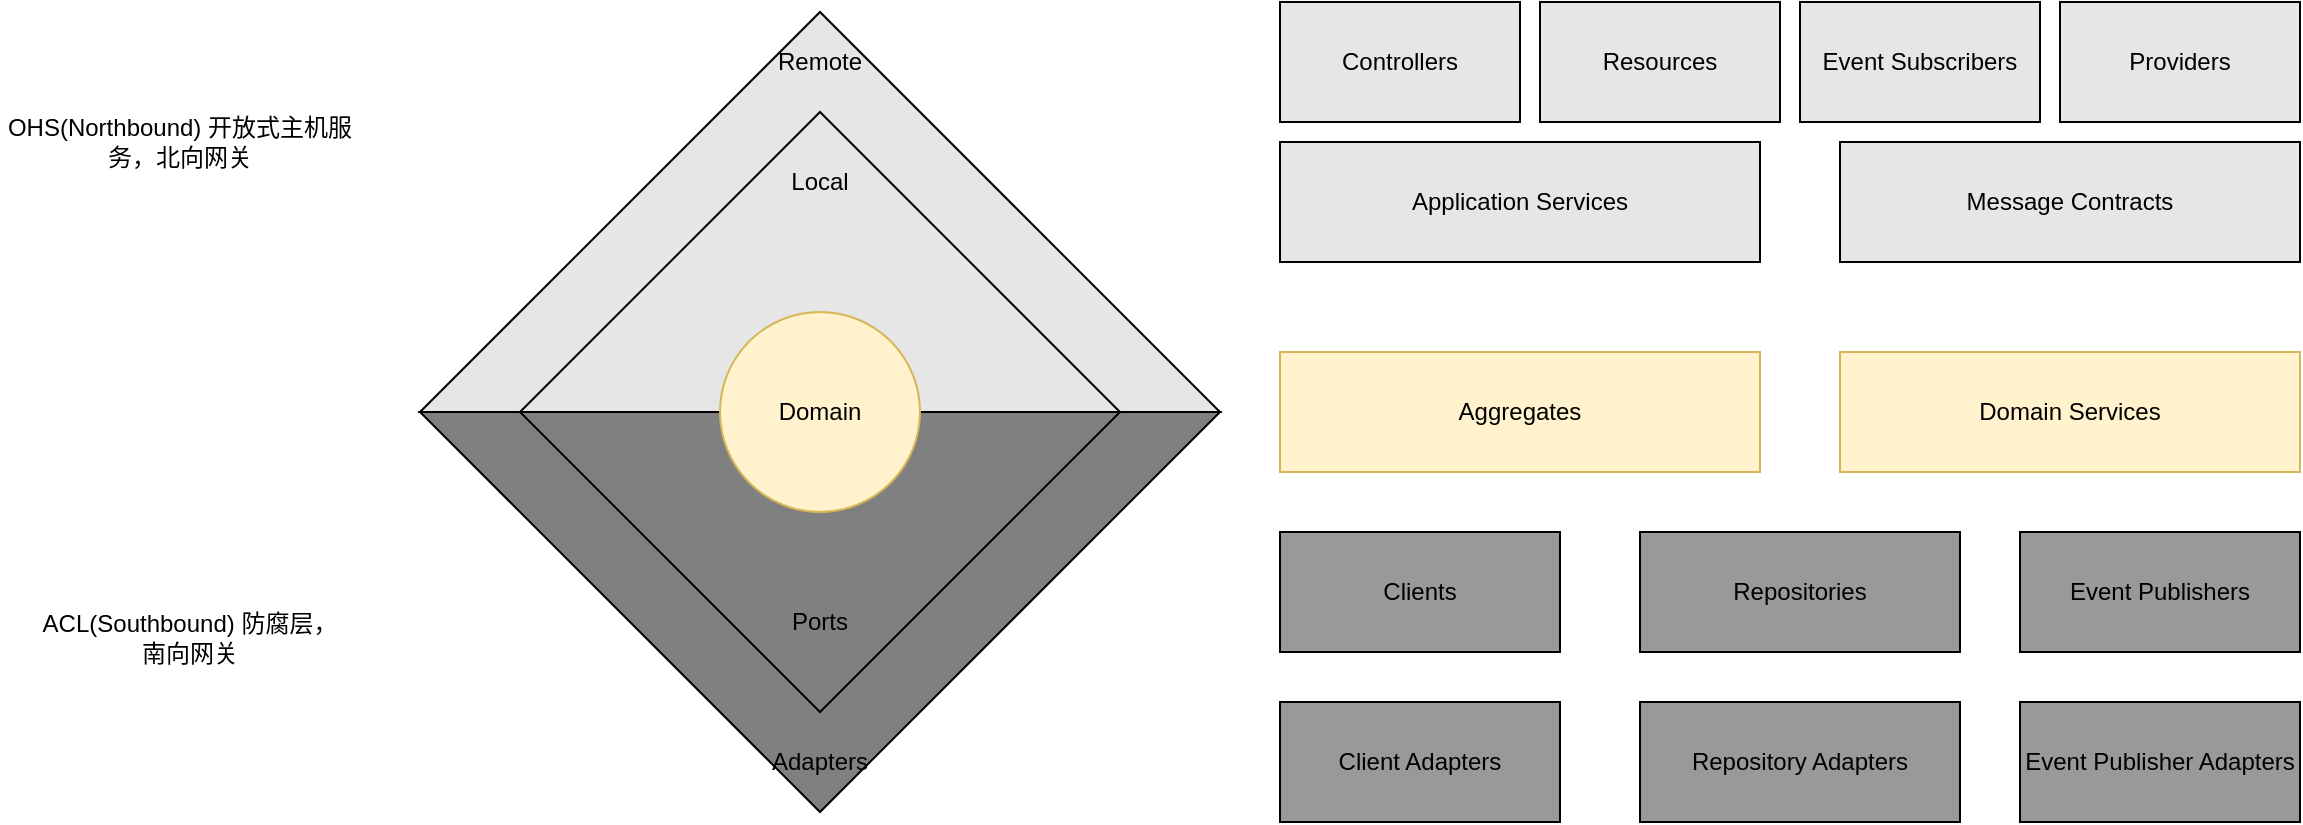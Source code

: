 <mxfile version="17.1.0" type="github">
  <diagram id="EE5q9Zw0YjwjQQa2TiFf" name="Page-1">
    <mxGraphModel dx="1038" dy="539" grid="1" gridSize="10" guides="1" tooltips="1" connect="1" arrows="1" fold="1" page="1" pageScale="1" pageWidth="827" pageHeight="1169" math="0" shadow="0">
      <root>
        <mxCell id="0" />
        <mxCell id="1" parent="0" />
        <mxCell id="SJcmdIhSEkrMvVB994n2-13" value="" style="triangle;whiteSpace=wrap;html=1;sketch=0;rotation=-90;fillColor=#E6E6E6;" vertex="1" parent="1">
          <mxGeometry x="310" y="-50" width="200" height="400" as="geometry" />
        </mxCell>
        <mxCell id="SJcmdIhSEkrMvVB994n2-14" value="" style="triangle;whiteSpace=wrap;html=1;sketch=0;rotation=90;fillColor=#808080;" vertex="1" parent="1">
          <mxGeometry x="310" y="150" width="200" height="400" as="geometry" />
        </mxCell>
        <mxCell id="SJcmdIhSEkrMvVB994n2-15" value="" style="triangle;whiteSpace=wrap;html=1;sketch=0;rotation=-90;fillColor=#E6E6E6;" vertex="1" parent="1">
          <mxGeometry x="335" y="25" width="150" height="300" as="geometry" />
        </mxCell>
        <mxCell id="SJcmdIhSEkrMvVB994n2-16" value="" style="triangle;whiteSpace=wrap;html=1;sketch=0;rotation=90;fillColor=#808080;" vertex="1" parent="1">
          <mxGeometry x="335" y="175" width="150" height="300" as="geometry" />
        </mxCell>
        <mxCell id="SJcmdIhSEkrMvVB994n2-18" value="" style="ellipse;whiteSpace=wrap;html=1;aspect=fixed;sketch=0;fillColor=#fff2cc;strokeColor=#d6b656;" vertex="1" parent="1">
          <mxGeometry x="360" y="200" width="100" height="100" as="geometry" />
        </mxCell>
        <mxCell id="SJcmdIhSEkrMvVB994n2-19" value="Remote" style="text;html=1;strokeColor=none;fillColor=none;align=center;verticalAlign=middle;whiteSpace=wrap;rounded=0;sketch=0;" vertex="1" parent="1">
          <mxGeometry x="380" y="60" width="60" height="30" as="geometry" />
        </mxCell>
        <mxCell id="SJcmdIhSEkrMvVB994n2-20" value="Local" style="text;html=1;strokeColor=none;fillColor=none;align=center;verticalAlign=middle;whiteSpace=wrap;rounded=0;sketch=0;" vertex="1" parent="1">
          <mxGeometry x="380" y="120" width="60" height="30" as="geometry" />
        </mxCell>
        <mxCell id="SJcmdIhSEkrMvVB994n2-21" value="Domain" style="text;html=1;strokeColor=none;fillColor=none;align=center;verticalAlign=middle;whiteSpace=wrap;rounded=0;sketch=0;" vertex="1" parent="1">
          <mxGeometry x="380" y="235" width="60" height="30" as="geometry" />
        </mxCell>
        <mxCell id="SJcmdIhSEkrMvVB994n2-22" value="Ports" style="text;html=1;strokeColor=none;fillColor=none;align=center;verticalAlign=middle;whiteSpace=wrap;rounded=0;sketch=0;" vertex="1" parent="1">
          <mxGeometry x="380" y="340" width="60" height="30" as="geometry" />
        </mxCell>
        <mxCell id="SJcmdIhSEkrMvVB994n2-23" value="Adapters" style="text;html=1;strokeColor=none;fillColor=none;align=center;verticalAlign=middle;whiteSpace=wrap;rounded=0;sketch=0;" vertex="1" parent="1">
          <mxGeometry x="380" y="410" width="60" height="30" as="geometry" />
        </mxCell>
        <mxCell id="SJcmdIhSEkrMvVB994n2-24" value="Aggregates" style="rounded=0;whiteSpace=wrap;html=1;sketch=0;fillColor=#fff2cc;strokeColor=#d6b656;" vertex="1" parent="1">
          <mxGeometry x="640" y="220" width="240" height="60" as="geometry" />
        </mxCell>
        <mxCell id="SJcmdIhSEkrMvVB994n2-25" value="Domain Services" style="rounded=0;whiteSpace=wrap;html=1;sketch=0;fillColor=#fff2cc;strokeColor=#d6b656;" vertex="1" parent="1">
          <mxGeometry x="920" y="220" width="230" height="60" as="geometry" />
        </mxCell>
        <mxCell id="SJcmdIhSEkrMvVB994n2-26" value="Controllers" style="rounded=0;whiteSpace=wrap;html=1;sketch=0;fillColor=#E6E6E6;" vertex="1" parent="1">
          <mxGeometry x="640" y="45" width="120" height="60" as="geometry" />
        </mxCell>
        <mxCell id="SJcmdIhSEkrMvVB994n2-27" value="Resources" style="rounded=0;whiteSpace=wrap;html=1;sketch=0;fillColor=#E6E6E6;" vertex="1" parent="1">
          <mxGeometry x="770" y="45" width="120" height="60" as="geometry" />
        </mxCell>
        <mxCell id="SJcmdIhSEkrMvVB994n2-28" value="Event Subscribers" style="rounded=0;whiteSpace=wrap;html=1;sketch=0;fillColor=#E6E6E6;" vertex="1" parent="1">
          <mxGeometry x="900" y="45" width="120" height="60" as="geometry" />
        </mxCell>
        <mxCell id="SJcmdIhSEkrMvVB994n2-29" value="Providers" style="rounded=0;whiteSpace=wrap;html=1;sketch=0;fillColor=#E6E6E6;" vertex="1" parent="1">
          <mxGeometry x="1030" y="45" width="120" height="60" as="geometry" />
        </mxCell>
        <mxCell id="SJcmdIhSEkrMvVB994n2-30" value="Application Services" style="rounded=0;whiteSpace=wrap;html=1;sketch=0;fillColor=#E6E6E6;" vertex="1" parent="1">
          <mxGeometry x="640" y="115" width="240" height="60" as="geometry" />
        </mxCell>
        <mxCell id="SJcmdIhSEkrMvVB994n2-31" value="Message Contracts" style="rounded=0;whiteSpace=wrap;html=1;sketch=0;fillColor=#E6E6E6;" vertex="1" parent="1">
          <mxGeometry x="920" y="115" width="230" height="60" as="geometry" />
        </mxCell>
        <mxCell id="SJcmdIhSEkrMvVB994n2-32" value="Clients" style="rounded=0;whiteSpace=wrap;html=1;sketch=0;fillColor=#999999;" vertex="1" parent="1">
          <mxGeometry x="640" y="310" width="140" height="60" as="geometry" />
        </mxCell>
        <mxCell id="SJcmdIhSEkrMvVB994n2-33" value="Repositories" style="rounded=0;whiteSpace=wrap;html=1;sketch=0;fillColor=#999999;" vertex="1" parent="1">
          <mxGeometry x="820" y="310" width="160" height="60" as="geometry" />
        </mxCell>
        <mxCell id="SJcmdIhSEkrMvVB994n2-34" value="Event Publishers" style="rounded=0;whiteSpace=wrap;html=1;sketch=0;fillColor=#999999;" vertex="1" parent="1">
          <mxGeometry x="1010" y="310" width="140" height="60" as="geometry" />
        </mxCell>
        <mxCell id="SJcmdIhSEkrMvVB994n2-35" value="Client Adapters" style="rounded=0;whiteSpace=wrap;html=1;sketch=0;fillColor=#999999;" vertex="1" parent="1">
          <mxGeometry x="640" y="395" width="140" height="60" as="geometry" />
        </mxCell>
        <mxCell id="SJcmdIhSEkrMvVB994n2-36" value="Repository Adapters" style="rounded=0;whiteSpace=wrap;html=1;sketch=0;fillColor=#999999;" vertex="1" parent="1">
          <mxGeometry x="820" y="395" width="160" height="60" as="geometry" />
        </mxCell>
        <mxCell id="SJcmdIhSEkrMvVB994n2-37" value="Event Publisher Adapters" style="rounded=0;whiteSpace=wrap;html=1;sketch=0;fillColor=#999999;" vertex="1" parent="1">
          <mxGeometry x="1010" y="395" width="140" height="60" as="geometry" />
        </mxCell>
        <mxCell id="SJcmdIhSEkrMvVB994n2-39" value="OHS(Northbound) 开放式主机服务，北向网关" style="text;html=1;strokeColor=none;fillColor=none;align=center;verticalAlign=middle;whiteSpace=wrap;rounded=0;sketch=0;" vertex="1" parent="1">
          <mxGeometry y="70" width="180" height="90" as="geometry" />
        </mxCell>
        <mxCell id="SJcmdIhSEkrMvVB994n2-40" value="ACL(Southbound) 防腐层，南向网关" style="text;html=1;strokeColor=none;fillColor=none;align=center;verticalAlign=middle;whiteSpace=wrap;rounded=0;sketch=0;" vertex="1" parent="1">
          <mxGeometry x="20" y="335" width="150" height="55" as="geometry" />
        </mxCell>
      </root>
    </mxGraphModel>
  </diagram>
</mxfile>
